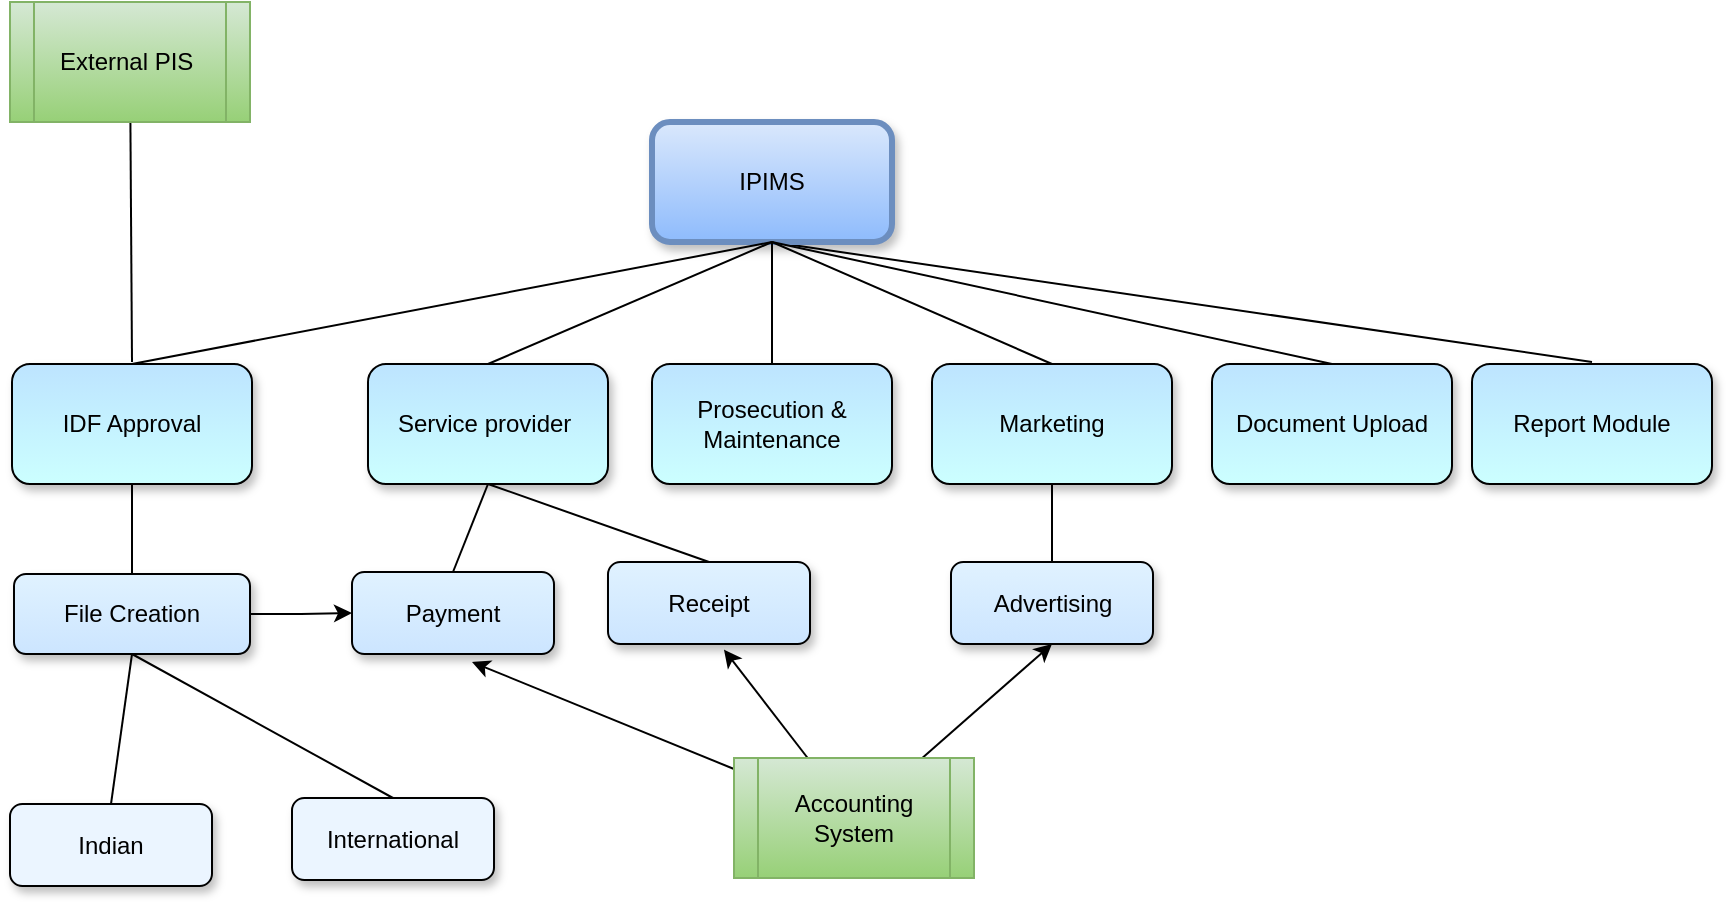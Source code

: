 <mxfile version="13.7.4" type="github">
  <diagram id="sz4E4a3TSyQB3lBFPKuL" name="Page-1">
    <mxGraphModel dx="1038" dy="580" grid="1" gridSize="10" guides="1" tooltips="1" connect="1" arrows="1" fold="1" page="1" pageScale="1" pageWidth="850" pageHeight="1100" math="0" shadow="0">
      <root>
        <mxCell id="0" />
        <mxCell id="1" parent="0" />
        <mxCell id="X4TxDN0jf-o_3RNj11uW-43" style="edgeStyle=none;rounded=0;orthogonalLoop=1;jettySize=auto;html=1;endArrow=none;endFill=0;" parent="1" edge="1">
          <mxGeometry relative="1" as="geometry">
            <mxPoint x="840" y="220" as="targetPoint" />
            <mxPoint x="430" y="160" as="sourcePoint" />
          </mxGeometry>
        </mxCell>
        <mxCell id="X4TxDN0jf-o_3RNj11uW-3" value="IPIMS" style="rounded=1;whiteSpace=wrap;html=1;fillColor=#dae8fc;shadow=1;glass=0;sketch=0;strokeColor=#6c8ebf;gradientColor=#8EBBFC;strokeWidth=3;" parent="1" vertex="1">
          <mxGeometry x="370" y="100" width="120" height="60" as="geometry" />
        </mxCell>
        <mxCell id="X4TxDN0jf-o_3RNj11uW-21" value="" style="edgeStyle=orthogonalEdgeStyle;rounded=0;orthogonalLoop=1;jettySize=auto;html=1;endArrow=none;endFill=0;" parent="1" source="X4TxDN0jf-o_3RNj11uW-4" target="X4TxDN0jf-o_3RNj11uW-6" edge="1">
          <mxGeometry relative="1" as="geometry" />
        </mxCell>
        <mxCell id="X4TxDN0jf-o_3RNj11uW-4" value="IDF Approval" style="rounded=1;whiteSpace=wrap;html=1;fillColor=#BDE4FF;gradientColor=#CCFFFF;shadow=1;" parent="1" vertex="1">
          <mxGeometry x="50" y="221" width="120" height="60" as="geometry" />
        </mxCell>
        <mxCell id="ilVTUKKNi47XiXS1oqKn-1" value="" style="edgeStyle=orthogonalEdgeStyle;rounded=0;orthogonalLoop=1;jettySize=auto;html=1;" edge="1" parent="1" source="X4TxDN0jf-o_3RNj11uW-6" target="X4TxDN0jf-o_3RNj11uW-10">
          <mxGeometry relative="1" as="geometry" />
        </mxCell>
        <mxCell id="X4TxDN0jf-o_3RNj11uW-6" value="File Creation" style="rounded=1;whiteSpace=wrap;html=1;fillColor=#E0F2FF;shadow=1;gradientColor=#CCE5FF;" parent="1" vertex="1">
          <mxGeometry x="51" y="326" width="118" height="40" as="geometry" />
        </mxCell>
        <mxCell id="X4TxDN0jf-o_3RNj11uW-7" value="Service provider&amp;nbsp;" style="rounded=1;whiteSpace=wrap;html=1;fillColor=#BDE4FF;gradientColor=#CCFFFF;shadow=1;" parent="1" vertex="1">
          <mxGeometry x="228" y="221" width="120" height="60" as="geometry" />
        </mxCell>
        <mxCell id="X4TxDN0jf-o_3RNj11uW-8" value="Indian" style="rounded=1;whiteSpace=wrap;html=1;gradientColor=none;fillColor=#EBF5FF;shadow=1;" parent="1" vertex="1">
          <mxGeometry x="49" y="441" width="101" height="41" as="geometry" />
        </mxCell>
        <mxCell id="X4TxDN0jf-o_3RNj11uW-9" value="International" style="rounded=1;whiteSpace=wrap;html=1;gradientColor=none;fillColor=#EBF5FF;shadow=1;" parent="1" vertex="1">
          <mxGeometry x="190" y="438" width="101" height="41" as="geometry" />
        </mxCell>
        <mxCell id="X4TxDN0jf-o_3RNj11uW-10" value="Payment" style="rounded=1;whiteSpace=wrap;html=1;fillColor=#E0F2FF;shadow=1;gradientColor=#CCE5FF;" parent="1" vertex="1">
          <mxGeometry x="220" y="325" width="101" height="41" as="geometry" />
        </mxCell>
        <mxCell id="X4TxDN0jf-o_3RNj11uW-13" value="Receipt" style="rounded=1;whiteSpace=wrap;html=1;fillColor=#E0F2FF;shadow=1;gradientColor=#CCE5FF;" parent="1" vertex="1">
          <mxGeometry x="348" y="320" width="101" height="41" as="geometry" />
        </mxCell>
        <mxCell id="X4TxDN0jf-o_3RNj11uW-34" value="" style="edgeStyle=orthogonalEdgeStyle;rounded=0;orthogonalLoop=1;jettySize=auto;html=1;endArrow=none;endFill=0;" parent="1" source="X4TxDN0jf-o_3RNj11uW-14" target="X4TxDN0jf-o_3RNj11uW-23" edge="1">
          <mxGeometry relative="1" as="geometry" />
        </mxCell>
        <mxCell id="X4TxDN0jf-o_3RNj11uW-14" value="Marketing" style="rounded=1;whiteSpace=wrap;html=1;fillColor=#BDE4FF;gradientColor=#CCFFFF;shadow=1;" parent="1" vertex="1">
          <mxGeometry x="510" y="221" width="120" height="60" as="geometry" />
        </mxCell>
        <mxCell id="ilVTUKKNi47XiXS1oqKn-5" style="edgeStyle=none;rounded=0;orthogonalLoop=1;jettySize=auto;html=1;endArrow=none;endFill=0;" edge="1" parent="1" source="X4TxDN0jf-o_3RNj11uW-16">
          <mxGeometry relative="1" as="geometry">
            <mxPoint x="110" y="220" as="targetPoint" />
          </mxGeometry>
        </mxCell>
        <mxCell id="X4TxDN0jf-o_3RNj11uW-16" value="External PIS&amp;nbsp;" style="shape=process;whiteSpace=wrap;html=1;backgroundOutline=1;fillColor=#d5e8d4;gradientColor=#97d077;strokeColor=#82b366;" parent="1" vertex="1">
          <mxGeometry x="49" y="40" width="120" height="60" as="geometry" />
        </mxCell>
        <mxCell id="X4TxDN0jf-o_3RNj11uW-18" value="" style="endArrow=none;html=1;entryX=0.5;entryY=1;entryDx=0;entryDy=0;exitX=0.5;exitY=0;exitDx=0;exitDy=0;" parent="1" source="X4TxDN0jf-o_3RNj11uW-4" target="X4TxDN0jf-o_3RNj11uW-3" edge="1">
          <mxGeometry width="50" height="50" relative="1" as="geometry">
            <mxPoint x="400" y="50" as="sourcePoint" />
            <mxPoint x="450" as="targetPoint" />
          </mxGeometry>
        </mxCell>
        <mxCell id="X4TxDN0jf-o_3RNj11uW-19" value="" style="endArrow=none;html=1;exitX=0.5;exitY=1;exitDx=0;exitDy=0;entryX=0.5;entryY=0;entryDx=0;entryDy=0;" parent="1" source="X4TxDN0jf-o_3RNj11uW-3" target="X4TxDN0jf-o_3RNj11uW-14" edge="1">
          <mxGeometry width="50" height="50" relative="1" as="geometry">
            <mxPoint x="400" y="50" as="sourcePoint" />
            <mxPoint x="600" y="220" as="targetPoint" />
          </mxGeometry>
        </mxCell>
        <mxCell id="X4TxDN0jf-o_3RNj11uW-23" value="Advertising" style="rounded=1;whiteSpace=wrap;html=1;fillColor=#E0F2FF;shadow=1;gradientColor=#CCE5FF;" parent="1" vertex="1">
          <mxGeometry x="519.5" y="320" width="101" height="41" as="geometry" />
        </mxCell>
        <mxCell id="X4TxDN0jf-o_3RNj11uW-24" value="Document Upload" style="rounded=1;whiteSpace=wrap;html=1;fillColor=#BDE4FF;gradientColor=#CCFFFF;shadow=1;" parent="1" vertex="1">
          <mxGeometry x="650" y="221" width="120" height="60" as="geometry" />
        </mxCell>
        <mxCell id="X4TxDN0jf-o_3RNj11uW-25" value="" style="endArrow=none;html=1;exitX=0.5;exitY=0;exitDx=0;exitDy=0;" parent="1" source="X4TxDN0jf-o_3RNj11uW-24" edge="1">
          <mxGeometry width="50" height="50" relative="1" as="geometry">
            <mxPoint x="400" y="270" as="sourcePoint" />
            <mxPoint x="430" y="160" as="targetPoint" />
          </mxGeometry>
        </mxCell>
        <mxCell id="X4TxDN0jf-o_3RNj11uW-26" value="" style="endArrow=none;html=1;exitX=0.5;exitY=1;exitDx=0;exitDy=0;entryX=0.5;entryY=0;entryDx=0;entryDy=0;" parent="1" source="X4TxDN0jf-o_3RNj11uW-6" target="X4TxDN0jf-o_3RNj11uW-8" edge="1">
          <mxGeometry width="50" height="50" relative="1" as="geometry">
            <mxPoint x="400" y="270" as="sourcePoint" />
            <mxPoint x="450" y="220" as="targetPoint" />
          </mxGeometry>
        </mxCell>
        <mxCell id="X4TxDN0jf-o_3RNj11uW-27" value="" style="endArrow=none;html=1;entryX=0.5;entryY=0;entryDx=0;entryDy=0;exitX=0.5;exitY=1;exitDx=0;exitDy=0;" parent="1" source="X4TxDN0jf-o_3RNj11uW-6" target="X4TxDN0jf-o_3RNj11uW-9" edge="1">
          <mxGeometry width="50" height="50" relative="1" as="geometry">
            <mxPoint x="400" y="270" as="sourcePoint" />
            <mxPoint x="450" y="220" as="targetPoint" />
          </mxGeometry>
        </mxCell>
        <mxCell id="X4TxDN0jf-o_3RNj11uW-28" value="" style="endArrow=none;html=1;exitX=0.5;exitY=0;exitDx=0;exitDy=0;" parent="1" source="X4TxDN0jf-o_3RNj11uW-7" edge="1">
          <mxGeometry width="50" height="50" relative="1" as="geometry">
            <mxPoint x="400" y="270" as="sourcePoint" />
            <mxPoint x="430" y="160" as="targetPoint" />
          </mxGeometry>
        </mxCell>
        <mxCell id="X4TxDN0jf-o_3RNj11uW-29" value="" style="endArrow=none;html=1;entryX=0.5;entryY=1;entryDx=0;entryDy=0;exitX=0.5;exitY=0;exitDx=0;exitDy=0;" parent="1" source="X4TxDN0jf-o_3RNj11uW-10" target="X4TxDN0jf-o_3RNj11uW-7" edge="1">
          <mxGeometry width="50" height="50" relative="1" as="geometry">
            <mxPoint x="400" y="270" as="sourcePoint" />
            <mxPoint x="450" y="220" as="targetPoint" />
          </mxGeometry>
        </mxCell>
        <mxCell id="X4TxDN0jf-o_3RNj11uW-30" value="" style="endArrow=none;html=1;exitX=0.5;exitY=1;exitDx=0;exitDy=0;entryX=0.5;entryY=0;entryDx=0;entryDy=0;" parent="1" source="X4TxDN0jf-o_3RNj11uW-7" target="X4TxDN0jf-o_3RNj11uW-13" edge="1">
          <mxGeometry width="50" height="50" relative="1" as="geometry">
            <mxPoint x="360" y="290" as="sourcePoint" />
            <mxPoint x="450" y="220" as="targetPoint" />
          </mxGeometry>
        </mxCell>
        <mxCell id="X4TxDN0jf-o_3RNj11uW-31" value="Prosecution &amp;amp; Maintenance" style="rounded=1;whiteSpace=wrap;html=1;fillColor=#BDE4FF;gradientColor=#CCFFFF;shadow=1;" parent="1" vertex="1">
          <mxGeometry x="370" y="221" width="120" height="60" as="geometry" />
        </mxCell>
        <mxCell id="X4TxDN0jf-o_3RNj11uW-32" value="" style="endArrow=none;html=1;exitX=0.5;exitY=0;exitDx=0;exitDy=0;" parent="1" source="X4TxDN0jf-o_3RNj11uW-31" edge="1">
          <mxGeometry width="50" height="50" relative="1" as="geometry">
            <mxPoint x="400" y="260" as="sourcePoint" />
            <mxPoint x="430" y="160" as="targetPoint" />
          </mxGeometry>
        </mxCell>
        <mxCell id="ilVTUKKNi47XiXS1oqKn-2" style="rounded=0;orthogonalLoop=1;jettySize=auto;html=1;" edge="1" parent="1" source="X4TxDN0jf-o_3RNj11uW-40">
          <mxGeometry relative="1" as="geometry">
            <mxPoint x="280" y="370" as="targetPoint" />
          </mxGeometry>
        </mxCell>
        <mxCell id="ilVTUKKNi47XiXS1oqKn-3" style="rounded=0;orthogonalLoop=1;jettySize=auto;html=1;entryX=0.574;entryY=1.068;entryDx=0;entryDy=0;entryPerimeter=0;" edge="1" parent="1" source="X4TxDN0jf-o_3RNj11uW-40" target="X4TxDN0jf-o_3RNj11uW-13">
          <mxGeometry relative="1" as="geometry" />
        </mxCell>
        <mxCell id="ilVTUKKNi47XiXS1oqKn-4" style="rounded=0;orthogonalLoop=1;jettySize=auto;html=1;entryX=0.5;entryY=1;entryDx=0;entryDy=0;" edge="1" parent="1" source="X4TxDN0jf-o_3RNj11uW-40" target="X4TxDN0jf-o_3RNj11uW-23">
          <mxGeometry relative="1" as="geometry" />
        </mxCell>
        <mxCell id="X4TxDN0jf-o_3RNj11uW-40" value="Accounting System" style="shape=process;whiteSpace=wrap;html=1;backgroundOutline=1;fillColor=#d5e8d4;gradientColor=#97d077;strokeColor=#82b366;" parent="1" vertex="1">
          <mxGeometry x="411" y="418" width="120" height="60" as="geometry" />
        </mxCell>
        <mxCell id="X4TxDN0jf-o_3RNj11uW-42" value="Report Module" style="rounded=1;whiteSpace=wrap;html=1;fillColor=#BDE4FF;gradientColor=#CCFFFF;shadow=1;" parent="1" vertex="1">
          <mxGeometry x="780" y="221" width="120" height="60" as="geometry" />
        </mxCell>
      </root>
    </mxGraphModel>
  </diagram>
</mxfile>
